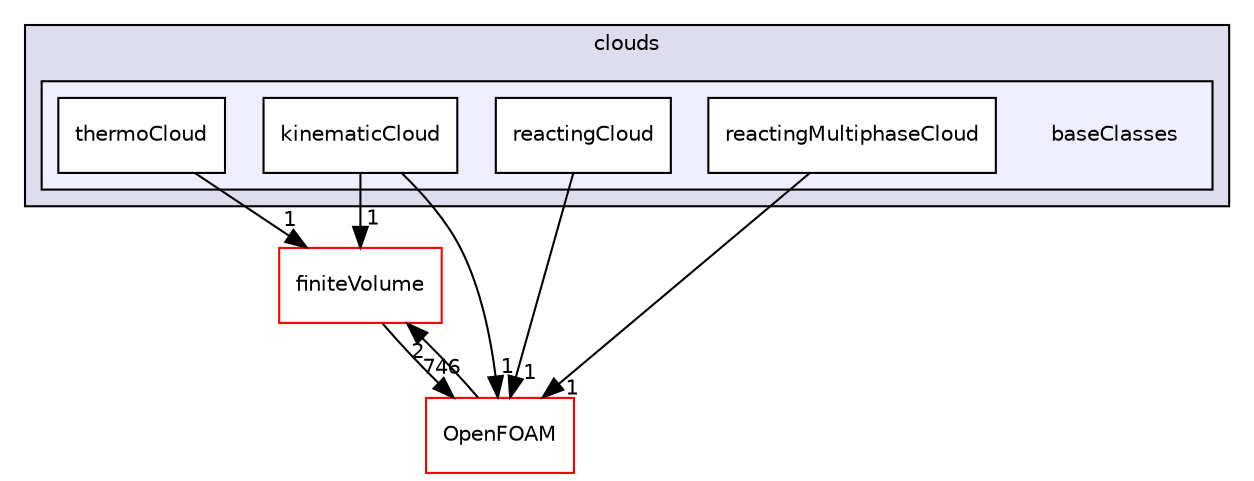 digraph "src/lagrangian/intermediate/clouds/baseClasses" {
  bgcolor=transparent;
  compound=true
  node [ fontsize="10", fontname="Helvetica"];
  edge [ labelfontsize="10", labelfontname="Helvetica"];
  subgraph clusterdir_bdd630a78c14e3d279a2564e7964fc69 {
    graph [ bgcolor="#ddddee", pencolor="black", label="clouds" fontname="Helvetica", fontsize="10", URL="dir_bdd630a78c14e3d279a2564e7964fc69.html"]
  subgraph clusterdir_8406eabe9caa8508b9c075038a008bd7 {
    graph [ bgcolor="#eeeeff", pencolor="black", label="" URL="dir_8406eabe9caa8508b9c075038a008bd7.html"];
    dir_8406eabe9caa8508b9c075038a008bd7 [shape=plaintext label="baseClasses"];
    dir_d4813939949b70d2d5c6077fb64bd107 [shape=box label="kinematicCloud" color="black" fillcolor="white" style="filled" URL="dir_d4813939949b70d2d5c6077fb64bd107.html"];
    dir_1b7217544b5a66e1529bb8582dea23f5 [shape=box label="reactingCloud" color="black" fillcolor="white" style="filled" URL="dir_1b7217544b5a66e1529bb8582dea23f5.html"];
    dir_90a0446ed24af9aa7060f0cc69c6e4d3 [shape=box label="reactingMultiphaseCloud" color="black" fillcolor="white" style="filled" URL="dir_90a0446ed24af9aa7060f0cc69c6e4d3.html"];
    dir_ae8daa7f5f4fb4a851830898e20e2288 [shape=box label="thermoCloud" color="black" fillcolor="white" style="filled" URL="dir_ae8daa7f5f4fb4a851830898e20e2288.html"];
  }
  }
  dir_9bd15774b555cf7259a6fa18f99fe99b [shape=box label="finiteVolume" color="red" URL="dir_9bd15774b555cf7259a6fa18f99fe99b.html"];
  dir_c5473ff19b20e6ec4dfe5c310b3778a8 [shape=box label="OpenFOAM" color="red" URL="dir_c5473ff19b20e6ec4dfe5c310b3778a8.html"];
  dir_d4813939949b70d2d5c6077fb64bd107->dir_9bd15774b555cf7259a6fa18f99fe99b [headlabel="1", labeldistance=1.5 headhref="dir_001432_000896.html"];
  dir_d4813939949b70d2d5c6077fb64bd107->dir_c5473ff19b20e6ec4dfe5c310b3778a8 [headlabel="1", labeldistance=1.5 headhref="dir_001432_001896.html"];
  dir_9bd15774b555cf7259a6fa18f99fe99b->dir_c5473ff19b20e6ec4dfe5c310b3778a8 [headlabel="746", labeldistance=1.5 headhref="dir_000896_001896.html"];
  dir_ae8daa7f5f4fb4a851830898e20e2288->dir_9bd15774b555cf7259a6fa18f99fe99b [headlabel="1", labeldistance=1.5 headhref="dir_001435_000896.html"];
  dir_1b7217544b5a66e1529bb8582dea23f5->dir_c5473ff19b20e6ec4dfe5c310b3778a8 [headlabel="1", labeldistance=1.5 headhref="dir_001433_001896.html"];
  dir_c5473ff19b20e6ec4dfe5c310b3778a8->dir_9bd15774b555cf7259a6fa18f99fe99b [headlabel="2", labeldistance=1.5 headhref="dir_001896_000896.html"];
  dir_90a0446ed24af9aa7060f0cc69c6e4d3->dir_c5473ff19b20e6ec4dfe5c310b3778a8 [headlabel="1", labeldistance=1.5 headhref="dir_001434_001896.html"];
}
